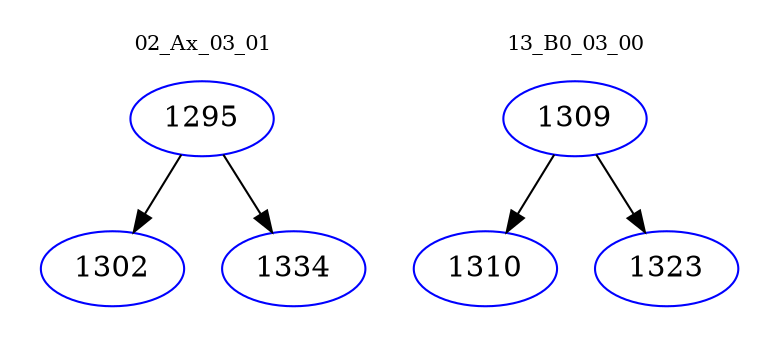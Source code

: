 digraph{
subgraph cluster_0 {
color = white
label = "02_Ax_03_01";
fontsize=10;
T0_1295 [label="1295", color="blue"]
T0_1295 -> T0_1302 [color="black"]
T0_1302 [label="1302", color="blue"]
T0_1295 -> T0_1334 [color="black"]
T0_1334 [label="1334", color="blue"]
}
subgraph cluster_1 {
color = white
label = "13_B0_03_00";
fontsize=10;
T1_1309 [label="1309", color="blue"]
T1_1309 -> T1_1310 [color="black"]
T1_1310 [label="1310", color="blue"]
T1_1309 -> T1_1323 [color="black"]
T1_1323 [label="1323", color="blue"]
}
}
